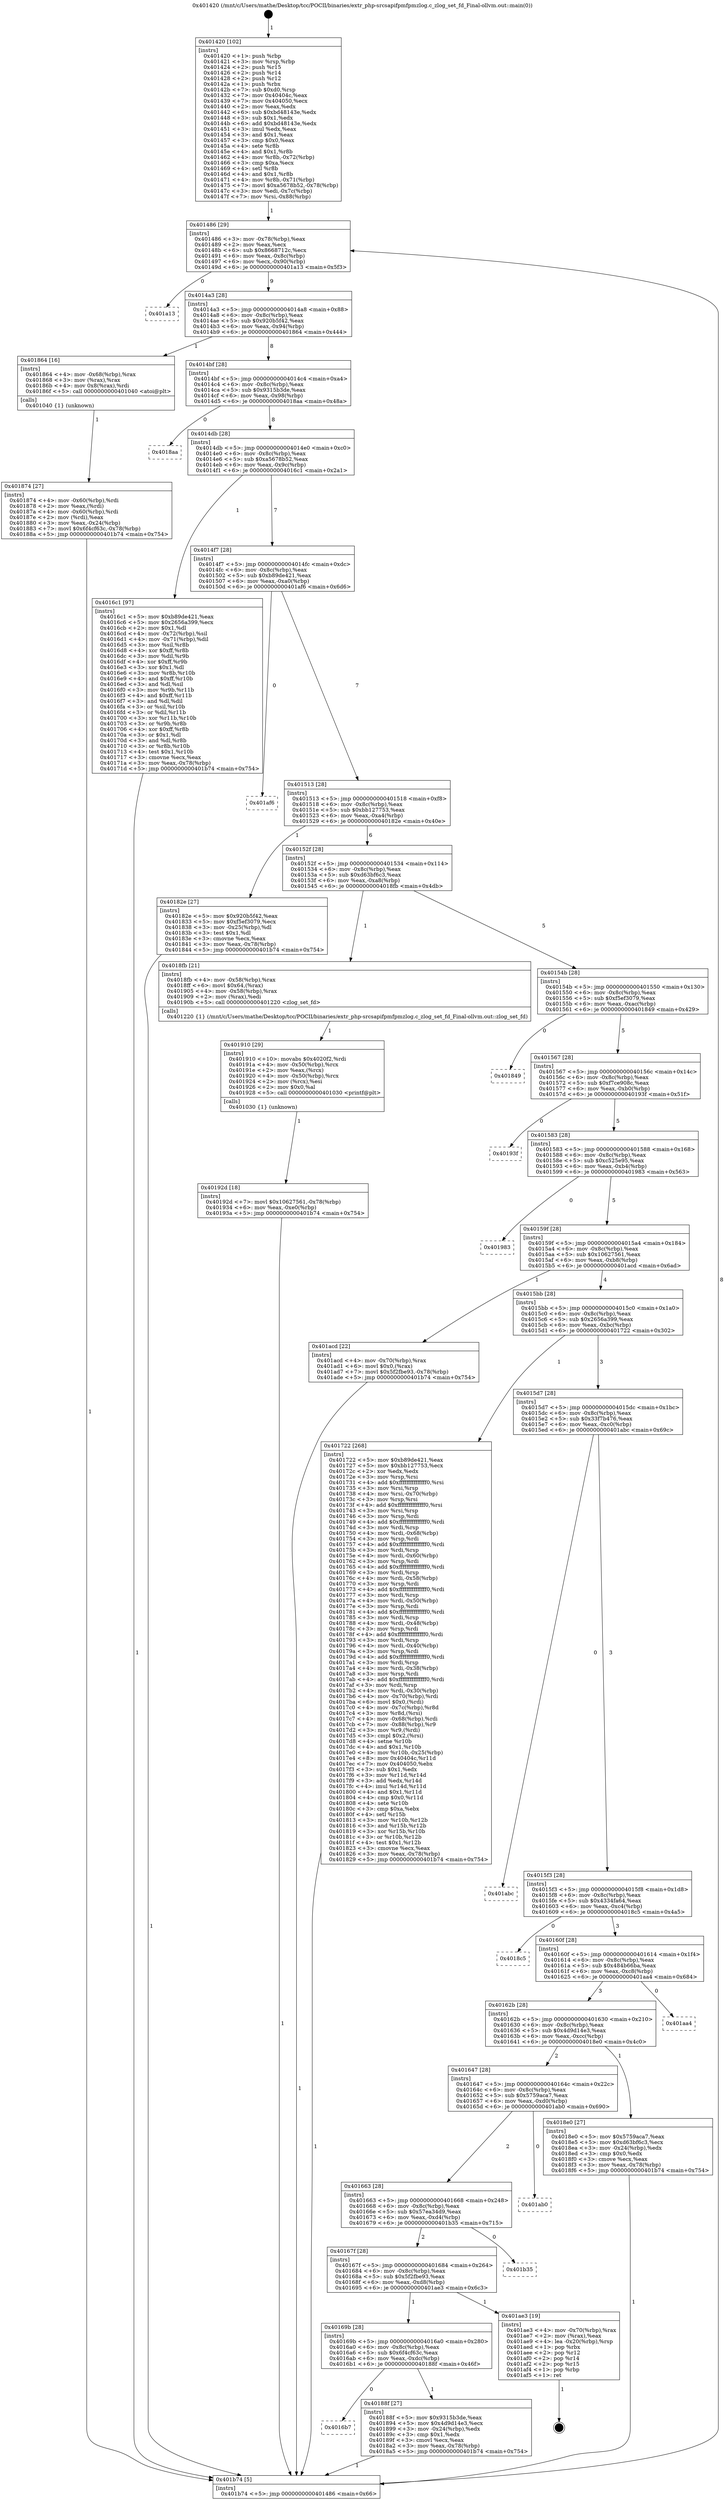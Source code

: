 digraph "0x401420" {
  label = "0x401420 (/mnt/c/Users/mathe/Desktop/tcc/POCII/binaries/extr_php-srcsapifpmfpmzlog.c_zlog_set_fd_Final-ollvm.out::main(0))"
  labelloc = "t"
  node[shape=record]

  Entry [label="",width=0.3,height=0.3,shape=circle,fillcolor=black,style=filled]
  "0x401486" [label="{
     0x401486 [29]\l
     | [instrs]\l
     &nbsp;&nbsp;0x401486 \<+3\>: mov -0x78(%rbp),%eax\l
     &nbsp;&nbsp;0x401489 \<+2\>: mov %eax,%ecx\l
     &nbsp;&nbsp;0x40148b \<+6\>: sub $0x8668712c,%ecx\l
     &nbsp;&nbsp;0x401491 \<+6\>: mov %eax,-0x8c(%rbp)\l
     &nbsp;&nbsp;0x401497 \<+6\>: mov %ecx,-0x90(%rbp)\l
     &nbsp;&nbsp;0x40149d \<+6\>: je 0000000000401a13 \<main+0x5f3\>\l
  }"]
  "0x401a13" [label="{
     0x401a13\l
  }", style=dashed]
  "0x4014a3" [label="{
     0x4014a3 [28]\l
     | [instrs]\l
     &nbsp;&nbsp;0x4014a3 \<+5\>: jmp 00000000004014a8 \<main+0x88\>\l
     &nbsp;&nbsp;0x4014a8 \<+6\>: mov -0x8c(%rbp),%eax\l
     &nbsp;&nbsp;0x4014ae \<+5\>: sub $0x920b5f42,%eax\l
     &nbsp;&nbsp;0x4014b3 \<+6\>: mov %eax,-0x94(%rbp)\l
     &nbsp;&nbsp;0x4014b9 \<+6\>: je 0000000000401864 \<main+0x444\>\l
  }"]
  Exit [label="",width=0.3,height=0.3,shape=circle,fillcolor=black,style=filled,peripheries=2]
  "0x401864" [label="{
     0x401864 [16]\l
     | [instrs]\l
     &nbsp;&nbsp;0x401864 \<+4\>: mov -0x68(%rbp),%rax\l
     &nbsp;&nbsp;0x401868 \<+3\>: mov (%rax),%rax\l
     &nbsp;&nbsp;0x40186b \<+4\>: mov 0x8(%rax),%rdi\l
     &nbsp;&nbsp;0x40186f \<+5\>: call 0000000000401040 \<atoi@plt\>\l
     | [calls]\l
     &nbsp;&nbsp;0x401040 \{1\} (unknown)\l
  }"]
  "0x4014bf" [label="{
     0x4014bf [28]\l
     | [instrs]\l
     &nbsp;&nbsp;0x4014bf \<+5\>: jmp 00000000004014c4 \<main+0xa4\>\l
     &nbsp;&nbsp;0x4014c4 \<+6\>: mov -0x8c(%rbp),%eax\l
     &nbsp;&nbsp;0x4014ca \<+5\>: sub $0x9315b3de,%eax\l
     &nbsp;&nbsp;0x4014cf \<+6\>: mov %eax,-0x98(%rbp)\l
     &nbsp;&nbsp;0x4014d5 \<+6\>: je 00000000004018aa \<main+0x48a\>\l
  }"]
  "0x40192d" [label="{
     0x40192d [18]\l
     | [instrs]\l
     &nbsp;&nbsp;0x40192d \<+7\>: movl $0x10627561,-0x78(%rbp)\l
     &nbsp;&nbsp;0x401934 \<+6\>: mov %eax,-0xe0(%rbp)\l
     &nbsp;&nbsp;0x40193a \<+5\>: jmp 0000000000401b74 \<main+0x754\>\l
  }"]
  "0x4018aa" [label="{
     0x4018aa\l
  }", style=dashed]
  "0x4014db" [label="{
     0x4014db [28]\l
     | [instrs]\l
     &nbsp;&nbsp;0x4014db \<+5\>: jmp 00000000004014e0 \<main+0xc0\>\l
     &nbsp;&nbsp;0x4014e0 \<+6\>: mov -0x8c(%rbp),%eax\l
     &nbsp;&nbsp;0x4014e6 \<+5\>: sub $0xa5678b52,%eax\l
     &nbsp;&nbsp;0x4014eb \<+6\>: mov %eax,-0x9c(%rbp)\l
     &nbsp;&nbsp;0x4014f1 \<+6\>: je 00000000004016c1 \<main+0x2a1\>\l
  }"]
  "0x401910" [label="{
     0x401910 [29]\l
     | [instrs]\l
     &nbsp;&nbsp;0x401910 \<+10\>: movabs $0x4020f2,%rdi\l
     &nbsp;&nbsp;0x40191a \<+4\>: mov -0x50(%rbp),%rcx\l
     &nbsp;&nbsp;0x40191e \<+2\>: mov %eax,(%rcx)\l
     &nbsp;&nbsp;0x401920 \<+4\>: mov -0x50(%rbp),%rcx\l
     &nbsp;&nbsp;0x401924 \<+2\>: mov (%rcx),%esi\l
     &nbsp;&nbsp;0x401926 \<+2\>: mov $0x0,%al\l
     &nbsp;&nbsp;0x401928 \<+5\>: call 0000000000401030 \<printf@plt\>\l
     | [calls]\l
     &nbsp;&nbsp;0x401030 \{1\} (unknown)\l
  }"]
  "0x4016c1" [label="{
     0x4016c1 [97]\l
     | [instrs]\l
     &nbsp;&nbsp;0x4016c1 \<+5\>: mov $0xb89de421,%eax\l
     &nbsp;&nbsp;0x4016c6 \<+5\>: mov $0x2656a399,%ecx\l
     &nbsp;&nbsp;0x4016cb \<+2\>: mov $0x1,%dl\l
     &nbsp;&nbsp;0x4016cd \<+4\>: mov -0x72(%rbp),%sil\l
     &nbsp;&nbsp;0x4016d1 \<+4\>: mov -0x71(%rbp),%dil\l
     &nbsp;&nbsp;0x4016d5 \<+3\>: mov %sil,%r8b\l
     &nbsp;&nbsp;0x4016d8 \<+4\>: xor $0xff,%r8b\l
     &nbsp;&nbsp;0x4016dc \<+3\>: mov %dil,%r9b\l
     &nbsp;&nbsp;0x4016df \<+4\>: xor $0xff,%r9b\l
     &nbsp;&nbsp;0x4016e3 \<+3\>: xor $0x1,%dl\l
     &nbsp;&nbsp;0x4016e6 \<+3\>: mov %r8b,%r10b\l
     &nbsp;&nbsp;0x4016e9 \<+4\>: and $0xff,%r10b\l
     &nbsp;&nbsp;0x4016ed \<+3\>: and %dl,%sil\l
     &nbsp;&nbsp;0x4016f0 \<+3\>: mov %r9b,%r11b\l
     &nbsp;&nbsp;0x4016f3 \<+4\>: and $0xff,%r11b\l
     &nbsp;&nbsp;0x4016f7 \<+3\>: and %dl,%dil\l
     &nbsp;&nbsp;0x4016fa \<+3\>: or %sil,%r10b\l
     &nbsp;&nbsp;0x4016fd \<+3\>: or %dil,%r11b\l
     &nbsp;&nbsp;0x401700 \<+3\>: xor %r11b,%r10b\l
     &nbsp;&nbsp;0x401703 \<+3\>: or %r9b,%r8b\l
     &nbsp;&nbsp;0x401706 \<+4\>: xor $0xff,%r8b\l
     &nbsp;&nbsp;0x40170a \<+3\>: or $0x1,%dl\l
     &nbsp;&nbsp;0x40170d \<+3\>: and %dl,%r8b\l
     &nbsp;&nbsp;0x401710 \<+3\>: or %r8b,%r10b\l
     &nbsp;&nbsp;0x401713 \<+4\>: test $0x1,%r10b\l
     &nbsp;&nbsp;0x401717 \<+3\>: cmovne %ecx,%eax\l
     &nbsp;&nbsp;0x40171a \<+3\>: mov %eax,-0x78(%rbp)\l
     &nbsp;&nbsp;0x40171d \<+5\>: jmp 0000000000401b74 \<main+0x754\>\l
  }"]
  "0x4014f7" [label="{
     0x4014f7 [28]\l
     | [instrs]\l
     &nbsp;&nbsp;0x4014f7 \<+5\>: jmp 00000000004014fc \<main+0xdc\>\l
     &nbsp;&nbsp;0x4014fc \<+6\>: mov -0x8c(%rbp),%eax\l
     &nbsp;&nbsp;0x401502 \<+5\>: sub $0xb89de421,%eax\l
     &nbsp;&nbsp;0x401507 \<+6\>: mov %eax,-0xa0(%rbp)\l
     &nbsp;&nbsp;0x40150d \<+6\>: je 0000000000401af6 \<main+0x6d6\>\l
  }"]
  "0x401b74" [label="{
     0x401b74 [5]\l
     | [instrs]\l
     &nbsp;&nbsp;0x401b74 \<+5\>: jmp 0000000000401486 \<main+0x66\>\l
  }"]
  "0x401420" [label="{
     0x401420 [102]\l
     | [instrs]\l
     &nbsp;&nbsp;0x401420 \<+1\>: push %rbp\l
     &nbsp;&nbsp;0x401421 \<+3\>: mov %rsp,%rbp\l
     &nbsp;&nbsp;0x401424 \<+2\>: push %r15\l
     &nbsp;&nbsp;0x401426 \<+2\>: push %r14\l
     &nbsp;&nbsp;0x401428 \<+2\>: push %r12\l
     &nbsp;&nbsp;0x40142a \<+1\>: push %rbx\l
     &nbsp;&nbsp;0x40142b \<+7\>: sub $0xd0,%rsp\l
     &nbsp;&nbsp;0x401432 \<+7\>: mov 0x40404c,%eax\l
     &nbsp;&nbsp;0x401439 \<+7\>: mov 0x404050,%ecx\l
     &nbsp;&nbsp;0x401440 \<+2\>: mov %eax,%edx\l
     &nbsp;&nbsp;0x401442 \<+6\>: sub $0xbd48143e,%edx\l
     &nbsp;&nbsp;0x401448 \<+3\>: sub $0x1,%edx\l
     &nbsp;&nbsp;0x40144b \<+6\>: add $0xbd48143e,%edx\l
     &nbsp;&nbsp;0x401451 \<+3\>: imul %edx,%eax\l
     &nbsp;&nbsp;0x401454 \<+3\>: and $0x1,%eax\l
     &nbsp;&nbsp;0x401457 \<+3\>: cmp $0x0,%eax\l
     &nbsp;&nbsp;0x40145a \<+4\>: sete %r8b\l
     &nbsp;&nbsp;0x40145e \<+4\>: and $0x1,%r8b\l
     &nbsp;&nbsp;0x401462 \<+4\>: mov %r8b,-0x72(%rbp)\l
     &nbsp;&nbsp;0x401466 \<+3\>: cmp $0xa,%ecx\l
     &nbsp;&nbsp;0x401469 \<+4\>: setl %r8b\l
     &nbsp;&nbsp;0x40146d \<+4\>: and $0x1,%r8b\l
     &nbsp;&nbsp;0x401471 \<+4\>: mov %r8b,-0x71(%rbp)\l
     &nbsp;&nbsp;0x401475 \<+7\>: movl $0xa5678b52,-0x78(%rbp)\l
     &nbsp;&nbsp;0x40147c \<+3\>: mov %edi,-0x7c(%rbp)\l
     &nbsp;&nbsp;0x40147f \<+7\>: mov %rsi,-0x88(%rbp)\l
  }"]
  "0x4016b7" [label="{
     0x4016b7\l
  }", style=dashed]
  "0x401af6" [label="{
     0x401af6\l
  }", style=dashed]
  "0x401513" [label="{
     0x401513 [28]\l
     | [instrs]\l
     &nbsp;&nbsp;0x401513 \<+5\>: jmp 0000000000401518 \<main+0xf8\>\l
     &nbsp;&nbsp;0x401518 \<+6\>: mov -0x8c(%rbp),%eax\l
     &nbsp;&nbsp;0x40151e \<+5\>: sub $0xbb127753,%eax\l
     &nbsp;&nbsp;0x401523 \<+6\>: mov %eax,-0xa4(%rbp)\l
     &nbsp;&nbsp;0x401529 \<+6\>: je 000000000040182e \<main+0x40e\>\l
  }"]
  "0x40188f" [label="{
     0x40188f [27]\l
     | [instrs]\l
     &nbsp;&nbsp;0x40188f \<+5\>: mov $0x9315b3de,%eax\l
     &nbsp;&nbsp;0x401894 \<+5\>: mov $0x4d9d14e3,%ecx\l
     &nbsp;&nbsp;0x401899 \<+3\>: mov -0x24(%rbp),%edx\l
     &nbsp;&nbsp;0x40189c \<+3\>: cmp $0x1,%edx\l
     &nbsp;&nbsp;0x40189f \<+3\>: cmovl %ecx,%eax\l
     &nbsp;&nbsp;0x4018a2 \<+3\>: mov %eax,-0x78(%rbp)\l
     &nbsp;&nbsp;0x4018a5 \<+5\>: jmp 0000000000401b74 \<main+0x754\>\l
  }"]
  "0x40182e" [label="{
     0x40182e [27]\l
     | [instrs]\l
     &nbsp;&nbsp;0x40182e \<+5\>: mov $0x920b5f42,%eax\l
     &nbsp;&nbsp;0x401833 \<+5\>: mov $0xf5ef3079,%ecx\l
     &nbsp;&nbsp;0x401838 \<+3\>: mov -0x25(%rbp),%dl\l
     &nbsp;&nbsp;0x40183b \<+3\>: test $0x1,%dl\l
     &nbsp;&nbsp;0x40183e \<+3\>: cmovne %ecx,%eax\l
     &nbsp;&nbsp;0x401841 \<+3\>: mov %eax,-0x78(%rbp)\l
     &nbsp;&nbsp;0x401844 \<+5\>: jmp 0000000000401b74 \<main+0x754\>\l
  }"]
  "0x40152f" [label="{
     0x40152f [28]\l
     | [instrs]\l
     &nbsp;&nbsp;0x40152f \<+5\>: jmp 0000000000401534 \<main+0x114\>\l
     &nbsp;&nbsp;0x401534 \<+6\>: mov -0x8c(%rbp),%eax\l
     &nbsp;&nbsp;0x40153a \<+5\>: sub $0xd63bf6c3,%eax\l
     &nbsp;&nbsp;0x40153f \<+6\>: mov %eax,-0xa8(%rbp)\l
     &nbsp;&nbsp;0x401545 \<+6\>: je 00000000004018fb \<main+0x4db\>\l
  }"]
  "0x40169b" [label="{
     0x40169b [28]\l
     | [instrs]\l
     &nbsp;&nbsp;0x40169b \<+5\>: jmp 00000000004016a0 \<main+0x280\>\l
     &nbsp;&nbsp;0x4016a0 \<+6\>: mov -0x8c(%rbp),%eax\l
     &nbsp;&nbsp;0x4016a6 \<+5\>: sub $0x6f4cf63c,%eax\l
     &nbsp;&nbsp;0x4016ab \<+6\>: mov %eax,-0xdc(%rbp)\l
     &nbsp;&nbsp;0x4016b1 \<+6\>: je 000000000040188f \<main+0x46f\>\l
  }"]
  "0x4018fb" [label="{
     0x4018fb [21]\l
     | [instrs]\l
     &nbsp;&nbsp;0x4018fb \<+4\>: mov -0x58(%rbp),%rax\l
     &nbsp;&nbsp;0x4018ff \<+6\>: movl $0x64,(%rax)\l
     &nbsp;&nbsp;0x401905 \<+4\>: mov -0x58(%rbp),%rax\l
     &nbsp;&nbsp;0x401909 \<+2\>: mov (%rax),%edi\l
     &nbsp;&nbsp;0x40190b \<+5\>: call 0000000000401220 \<zlog_set_fd\>\l
     | [calls]\l
     &nbsp;&nbsp;0x401220 \{1\} (/mnt/c/Users/mathe/Desktop/tcc/POCII/binaries/extr_php-srcsapifpmfpmzlog.c_zlog_set_fd_Final-ollvm.out::zlog_set_fd)\l
  }"]
  "0x40154b" [label="{
     0x40154b [28]\l
     | [instrs]\l
     &nbsp;&nbsp;0x40154b \<+5\>: jmp 0000000000401550 \<main+0x130\>\l
     &nbsp;&nbsp;0x401550 \<+6\>: mov -0x8c(%rbp),%eax\l
     &nbsp;&nbsp;0x401556 \<+5\>: sub $0xf5ef3079,%eax\l
     &nbsp;&nbsp;0x40155b \<+6\>: mov %eax,-0xac(%rbp)\l
     &nbsp;&nbsp;0x401561 \<+6\>: je 0000000000401849 \<main+0x429\>\l
  }"]
  "0x401ae3" [label="{
     0x401ae3 [19]\l
     | [instrs]\l
     &nbsp;&nbsp;0x401ae3 \<+4\>: mov -0x70(%rbp),%rax\l
     &nbsp;&nbsp;0x401ae7 \<+2\>: mov (%rax),%eax\l
     &nbsp;&nbsp;0x401ae9 \<+4\>: lea -0x20(%rbp),%rsp\l
     &nbsp;&nbsp;0x401aed \<+1\>: pop %rbx\l
     &nbsp;&nbsp;0x401aee \<+2\>: pop %r12\l
     &nbsp;&nbsp;0x401af0 \<+2\>: pop %r14\l
     &nbsp;&nbsp;0x401af2 \<+2\>: pop %r15\l
     &nbsp;&nbsp;0x401af4 \<+1\>: pop %rbp\l
     &nbsp;&nbsp;0x401af5 \<+1\>: ret\l
  }"]
  "0x401849" [label="{
     0x401849\l
  }", style=dashed]
  "0x401567" [label="{
     0x401567 [28]\l
     | [instrs]\l
     &nbsp;&nbsp;0x401567 \<+5\>: jmp 000000000040156c \<main+0x14c\>\l
     &nbsp;&nbsp;0x40156c \<+6\>: mov -0x8c(%rbp),%eax\l
     &nbsp;&nbsp;0x401572 \<+5\>: sub $0xf7ce908c,%eax\l
     &nbsp;&nbsp;0x401577 \<+6\>: mov %eax,-0xb0(%rbp)\l
     &nbsp;&nbsp;0x40157d \<+6\>: je 000000000040193f \<main+0x51f\>\l
  }"]
  "0x40167f" [label="{
     0x40167f [28]\l
     | [instrs]\l
     &nbsp;&nbsp;0x40167f \<+5\>: jmp 0000000000401684 \<main+0x264\>\l
     &nbsp;&nbsp;0x401684 \<+6\>: mov -0x8c(%rbp),%eax\l
     &nbsp;&nbsp;0x40168a \<+5\>: sub $0x5f2fbe93,%eax\l
     &nbsp;&nbsp;0x40168f \<+6\>: mov %eax,-0xd8(%rbp)\l
     &nbsp;&nbsp;0x401695 \<+6\>: je 0000000000401ae3 \<main+0x6c3\>\l
  }"]
  "0x40193f" [label="{
     0x40193f\l
  }", style=dashed]
  "0x401583" [label="{
     0x401583 [28]\l
     | [instrs]\l
     &nbsp;&nbsp;0x401583 \<+5\>: jmp 0000000000401588 \<main+0x168\>\l
     &nbsp;&nbsp;0x401588 \<+6\>: mov -0x8c(%rbp),%eax\l
     &nbsp;&nbsp;0x40158e \<+5\>: sub $0xc525e95,%eax\l
     &nbsp;&nbsp;0x401593 \<+6\>: mov %eax,-0xb4(%rbp)\l
     &nbsp;&nbsp;0x401599 \<+6\>: je 0000000000401983 \<main+0x563\>\l
  }"]
  "0x401b35" [label="{
     0x401b35\l
  }", style=dashed]
  "0x401983" [label="{
     0x401983\l
  }", style=dashed]
  "0x40159f" [label="{
     0x40159f [28]\l
     | [instrs]\l
     &nbsp;&nbsp;0x40159f \<+5\>: jmp 00000000004015a4 \<main+0x184\>\l
     &nbsp;&nbsp;0x4015a4 \<+6\>: mov -0x8c(%rbp),%eax\l
     &nbsp;&nbsp;0x4015aa \<+5\>: sub $0x10627561,%eax\l
     &nbsp;&nbsp;0x4015af \<+6\>: mov %eax,-0xb8(%rbp)\l
     &nbsp;&nbsp;0x4015b5 \<+6\>: je 0000000000401acd \<main+0x6ad\>\l
  }"]
  "0x401663" [label="{
     0x401663 [28]\l
     | [instrs]\l
     &nbsp;&nbsp;0x401663 \<+5\>: jmp 0000000000401668 \<main+0x248\>\l
     &nbsp;&nbsp;0x401668 \<+6\>: mov -0x8c(%rbp),%eax\l
     &nbsp;&nbsp;0x40166e \<+5\>: sub $0x57ea34d9,%eax\l
     &nbsp;&nbsp;0x401673 \<+6\>: mov %eax,-0xd4(%rbp)\l
     &nbsp;&nbsp;0x401679 \<+6\>: je 0000000000401b35 \<main+0x715\>\l
  }"]
  "0x401acd" [label="{
     0x401acd [22]\l
     | [instrs]\l
     &nbsp;&nbsp;0x401acd \<+4\>: mov -0x70(%rbp),%rax\l
     &nbsp;&nbsp;0x401ad1 \<+6\>: movl $0x0,(%rax)\l
     &nbsp;&nbsp;0x401ad7 \<+7\>: movl $0x5f2fbe93,-0x78(%rbp)\l
     &nbsp;&nbsp;0x401ade \<+5\>: jmp 0000000000401b74 \<main+0x754\>\l
  }"]
  "0x4015bb" [label="{
     0x4015bb [28]\l
     | [instrs]\l
     &nbsp;&nbsp;0x4015bb \<+5\>: jmp 00000000004015c0 \<main+0x1a0\>\l
     &nbsp;&nbsp;0x4015c0 \<+6\>: mov -0x8c(%rbp),%eax\l
     &nbsp;&nbsp;0x4015c6 \<+5\>: sub $0x2656a399,%eax\l
     &nbsp;&nbsp;0x4015cb \<+6\>: mov %eax,-0xbc(%rbp)\l
     &nbsp;&nbsp;0x4015d1 \<+6\>: je 0000000000401722 \<main+0x302\>\l
  }"]
  "0x401ab0" [label="{
     0x401ab0\l
  }", style=dashed]
  "0x401722" [label="{
     0x401722 [268]\l
     | [instrs]\l
     &nbsp;&nbsp;0x401722 \<+5\>: mov $0xb89de421,%eax\l
     &nbsp;&nbsp;0x401727 \<+5\>: mov $0xbb127753,%ecx\l
     &nbsp;&nbsp;0x40172c \<+2\>: xor %edx,%edx\l
     &nbsp;&nbsp;0x40172e \<+3\>: mov %rsp,%rsi\l
     &nbsp;&nbsp;0x401731 \<+4\>: add $0xfffffffffffffff0,%rsi\l
     &nbsp;&nbsp;0x401735 \<+3\>: mov %rsi,%rsp\l
     &nbsp;&nbsp;0x401738 \<+4\>: mov %rsi,-0x70(%rbp)\l
     &nbsp;&nbsp;0x40173c \<+3\>: mov %rsp,%rsi\l
     &nbsp;&nbsp;0x40173f \<+4\>: add $0xfffffffffffffff0,%rsi\l
     &nbsp;&nbsp;0x401743 \<+3\>: mov %rsi,%rsp\l
     &nbsp;&nbsp;0x401746 \<+3\>: mov %rsp,%rdi\l
     &nbsp;&nbsp;0x401749 \<+4\>: add $0xfffffffffffffff0,%rdi\l
     &nbsp;&nbsp;0x40174d \<+3\>: mov %rdi,%rsp\l
     &nbsp;&nbsp;0x401750 \<+4\>: mov %rdi,-0x68(%rbp)\l
     &nbsp;&nbsp;0x401754 \<+3\>: mov %rsp,%rdi\l
     &nbsp;&nbsp;0x401757 \<+4\>: add $0xfffffffffffffff0,%rdi\l
     &nbsp;&nbsp;0x40175b \<+3\>: mov %rdi,%rsp\l
     &nbsp;&nbsp;0x40175e \<+4\>: mov %rdi,-0x60(%rbp)\l
     &nbsp;&nbsp;0x401762 \<+3\>: mov %rsp,%rdi\l
     &nbsp;&nbsp;0x401765 \<+4\>: add $0xfffffffffffffff0,%rdi\l
     &nbsp;&nbsp;0x401769 \<+3\>: mov %rdi,%rsp\l
     &nbsp;&nbsp;0x40176c \<+4\>: mov %rdi,-0x58(%rbp)\l
     &nbsp;&nbsp;0x401770 \<+3\>: mov %rsp,%rdi\l
     &nbsp;&nbsp;0x401773 \<+4\>: add $0xfffffffffffffff0,%rdi\l
     &nbsp;&nbsp;0x401777 \<+3\>: mov %rdi,%rsp\l
     &nbsp;&nbsp;0x40177a \<+4\>: mov %rdi,-0x50(%rbp)\l
     &nbsp;&nbsp;0x40177e \<+3\>: mov %rsp,%rdi\l
     &nbsp;&nbsp;0x401781 \<+4\>: add $0xfffffffffffffff0,%rdi\l
     &nbsp;&nbsp;0x401785 \<+3\>: mov %rdi,%rsp\l
     &nbsp;&nbsp;0x401788 \<+4\>: mov %rdi,-0x48(%rbp)\l
     &nbsp;&nbsp;0x40178c \<+3\>: mov %rsp,%rdi\l
     &nbsp;&nbsp;0x40178f \<+4\>: add $0xfffffffffffffff0,%rdi\l
     &nbsp;&nbsp;0x401793 \<+3\>: mov %rdi,%rsp\l
     &nbsp;&nbsp;0x401796 \<+4\>: mov %rdi,-0x40(%rbp)\l
     &nbsp;&nbsp;0x40179a \<+3\>: mov %rsp,%rdi\l
     &nbsp;&nbsp;0x40179d \<+4\>: add $0xfffffffffffffff0,%rdi\l
     &nbsp;&nbsp;0x4017a1 \<+3\>: mov %rdi,%rsp\l
     &nbsp;&nbsp;0x4017a4 \<+4\>: mov %rdi,-0x38(%rbp)\l
     &nbsp;&nbsp;0x4017a8 \<+3\>: mov %rsp,%rdi\l
     &nbsp;&nbsp;0x4017ab \<+4\>: add $0xfffffffffffffff0,%rdi\l
     &nbsp;&nbsp;0x4017af \<+3\>: mov %rdi,%rsp\l
     &nbsp;&nbsp;0x4017b2 \<+4\>: mov %rdi,-0x30(%rbp)\l
     &nbsp;&nbsp;0x4017b6 \<+4\>: mov -0x70(%rbp),%rdi\l
     &nbsp;&nbsp;0x4017ba \<+6\>: movl $0x0,(%rdi)\l
     &nbsp;&nbsp;0x4017c0 \<+4\>: mov -0x7c(%rbp),%r8d\l
     &nbsp;&nbsp;0x4017c4 \<+3\>: mov %r8d,(%rsi)\l
     &nbsp;&nbsp;0x4017c7 \<+4\>: mov -0x68(%rbp),%rdi\l
     &nbsp;&nbsp;0x4017cb \<+7\>: mov -0x88(%rbp),%r9\l
     &nbsp;&nbsp;0x4017d2 \<+3\>: mov %r9,(%rdi)\l
     &nbsp;&nbsp;0x4017d5 \<+3\>: cmpl $0x2,(%rsi)\l
     &nbsp;&nbsp;0x4017d8 \<+4\>: setne %r10b\l
     &nbsp;&nbsp;0x4017dc \<+4\>: and $0x1,%r10b\l
     &nbsp;&nbsp;0x4017e0 \<+4\>: mov %r10b,-0x25(%rbp)\l
     &nbsp;&nbsp;0x4017e4 \<+8\>: mov 0x40404c,%r11d\l
     &nbsp;&nbsp;0x4017ec \<+7\>: mov 0x404050,%ebx\l
     &nbsp;&nbsp;0x4017f3 \<+3\>: sub $0x1,%edx\l
     &nbsp;&nbsp;0x4017f6 \<+3\>: mov %r11d,%r14d\l
     &nbsp;&nbsp;0x4017f9 \<+3\>: add %edx,%r14d\l
     &nbsp;&nbsp;0x4017fc \<+4\>: imul %r14d,%r11d\l
     &nbsp;&nbsp;0x401800 \<+4\>: and $0x1,%r11d\l
     &nbsp;&nbsp;0x401804 \<+4\>: cmp $0x0,%r11d\l
     &nbsp;&nbsp;0x401808 \<+4\>: sete %r10b\l
     &nbsp;&nbsp;0x40180c \<+3\>: cmp $0xa,%ebx\l
     &nbsp;&nbsp;0x40180f \<+4\>: setl %r15b\l
     &nbsp;&nbsp;0x401813 \<+3\>: mov %r10b,%r12b\l
     &nbsp;&nbsp;0x401816 \<+3\>: and %r15b,%r12b\l
     &nbsp;&nbsp;0x401819 \<+3\>: xor %r15b,%r10b\l
     &nbsp;&nbsp;0x40181c \<+3\>: or %r10b,%r12b\l
     &nbsp;&nbsp;0x40181f \<+4\>: test $0x1,%r12b\l
     &nbsp;&nbsp;0x401823 \<+3\>: cmovne %ecx,%eax\l
     &nbsp;&nbsp;0x401826 \<+3\>: mov %eax,-0x78(%rbp)\l
     &nbsp;&nbsp;0x401829 \<+5\>: jmp 0000000000401b74 \<main+0x754\>\l
  }"]
  "0x4015d7" [label="{
     0x4015d7 [28]\l
     | [instrs]\l
     &nbsp;&nbsp;0x4015d7 \<+5\>: jmp 00000000004015dc \<main+0x1bc\>\l
     &nbsp;&nbsp;0x4015dc \<+6\>: mov -0x8c(%rbp),%eax\l
     &nbsp;&nbsp;0x4015e2 \<+5\>: sub $0x33f7b476,%eax\l
     &nbsp;&nbsp;0x4015e7 \<+6\>: mov %eax,-0xc0(%rbp)\l
     &nbsp;&nbsp;0x4015ed \<+6\>: je 0000000000401abc \<main+0x69c\>\l
  }"]
  "0x401647" [label="{
     0x401647 [28]\l
     | [instrs]\l
     &nbsp;&nbsp;0x401647 \<+5\>: jmp 000000000040164c \<main+0x22c\>\l
     &nbsp;&nbsp;0x40164c \<+6\>: mov -0x8c(%rbp),%eax\l
     &nbsp;&nbsp;0x401652 \<+5\>: sub $0x5759aca7,%eax\l
     &nbsp;&nbsp;0x401657 \<+6\>: mov %eax,-0xd0(%rbp)\l
     &nbsp;&nbsp;0x40165d \<+6\>: je 0000000000401ab0 \<main+0x690\>\l
  }"]
  "0x401874" [label="{
     0x401874 [27]\l
     | [instrs]\l
     &nbsp;&nbsp;0x401874 \<+4\>: mov -0x60(%rbp),%rdi\l
     &nbsp;&nbsp;0x401878 \<+2\>: mov %eax,(%rdi)\l
     &nbsp;&nbsp;0x40187a \<+4\>: mov -0x60(%rbp),%rdi\l
     &nbsp;&nbsp;0x40187e \<+2\>: mov (%rdi),%eax\l
     &nbsp;&nbsp;0x401880 \<+3\>: mov %eax,-0x24(%rbp)\l
     &nbsp;&nbsp;0x401883 \<+7\>: movl $0x6f4cf63c,-0x78(%rbp)\l
     &nbsp;&nbsp;0x40188a \<+5\>: jmp 0000000000401b74 \<main+0x754\>\l
  }"]
  "0x4018e0" [label="{
     0x4018e0 [27]\l
     | [instrs]\l
     &nbsp;&nbsp;0x4018e0 \<+5\>: mov $0x5759aca7,%eax\l
     &nbsp;&nbsp;0x4018e5 \<+5\>: mov $0xd63bf6c3,%ecx\l
     &nbsp;&nbsp;0x4018ea \<+3\>: mov -0x24(%rbp),%edx\l
     &nbsp;&nbsp;0x4018ed \<+3\>: cmp $0x0,%edx\l
     &nbsp;&nbsp;0x4018f0 \<+3\>: cmove %ecx,%eax\l
     &nbsp;&nbsp;0x4018f3 \<+3\>: mov %eax,-0x78(%rbp)\l
     &nbsp;&nbsp;0x4018f6 \<+5\>: jmp 0000000000401b74 \<main+0x754\>\l
  }"]
  "0x401abc" [label="{
     0x401abc\l
  }", style=dashed]
  "0x4015f3" [label="{
     0x4015f3 [28]\l
     | [instrs]\l
     &nbsp;&nbsp;0x4015f3 \<+5\>: jmp 00000000004015f8 \<main+0x1d8\>\l
     &nbsp;&nbsp;0x4015f8 \<+6\>: mov -0x8c(%rbp),%eax\l
     &nbsp;&nbsp;0x4015fe \<+5\>: sub $0x4334fa64,%eax\l
     &nbsp;&nbsp;0x401603 \<+6\>: mov %eax,-0xc4(%rbp)\l
     &nbsp;&nbsp;0x401609 \<+6\>: je 00000000004018c5 \<main+0x4a5\>\l
  }"]
  "0x40162b" [label="{
     0x40162b [28]\l
     | [instrs]\l
     &nbsp;&nbsp;0x40162b \<+5\>: jmp 0000000000401630 \<main+0x210\>\l
     &nbsp;&nbsp;0x401630 \<+6\>: mov -0x8c(%rbp),%eax\l
     &nbsp;&nbsp;0x401636 \<+5\>: sub $0x4d9d14e3,%eax\l
     &nbsp;&nbsp;0x40163b \<+6\>: mov %eax,-0xcc(%rbp)\l
     &nbsp;&nbsp;0x401641 \<+6\>: je 00000000004018e0 \<main+0x4c0\>\l
  }"]
  "0x4018c5" [label="{
     0x4018c5\l
  }", style=dashed]
  "0x40160f" [label="{
     0x40160f [28]\l
     | [instrs]\l
     &nbsp;&nbsp;0x40160f \<+5\>: jmp 0000000000401614 \<main+0x1f4\>\l
     &nbsp;&nbsp;0x401614 \<+6\>: mov -0x8c(%rbp),%eax\l
     &nbsp;&nbsp;0x40161a \<+5\>: sub $0x484b66ba,%eax\l
     &nbsp;&nbsp;0x40161f \<+6\>: mov %eax,-0xc8(%rbp)\l
     &nbsp;&nbsp;0x401625 \<+6\>: je 0000000000401aa4 \<main+0x684\>\l
  }"]
  "0x401aa4" [label="{
     0x401aa4\l
  }", style=dashed]
  Entry -> "0x401420" [label=" 1"]
  "0x401486" -> "0x401a13" [label=" 0"]
  "0x401486" -> "0x4014a3" [label=" 9"]
  "0x401ae3" -> Exit [label=" 1"]
  "0x4014a3" -> "0x401864" [label=" 1"]
  "0x4014a3" -> "0x4014bf" [label=" 8"]
  "0x401acd" -> "0x401b74" [label=" 1"]
  "0x4014bf" -> "0x4018aa" [label=" 0"]
  "0x4014bf" -> "0x4014db" [label=" 8"]
  "0x40192d" -> "0x401b74" [label=" 1"]
  "0x4014db" -> "0x4016c1" [label=" 1"]
  "0x4014db" -> "0x4014f7" [label=" 7"]
  "0x4016c1" -> "0x401b74" [label=" 1"]
  "0x401420" -> "0x401486" [label=" 1"]
  "0x401b74" -> "0x401486" [label=" 8"]
  "0x401910" -> "0x40192d" [label=" 1"]
  "0x4014f7" -> "0x401af6" [label=" 0"]
  "0x4014f7" -> "0x401513" [label=" 7"]
  "0x4018fb" -> "0x401910" [label=" 1"]
  "0x401513" -> "0x40182e" [label=" 1"]
  "0x401513" -> "0x40152f" [label=" 6"]
  "0x4018e0" -> "0x401b74" [label=" 1"]
  "0x40152f" -> "0x4018fb" [label=" 1"]
  "0x40152f" -> "0x40154b" [label=" 5"]
  "0x40169b" -> "0x4016b7" [label=" 0"]
  "0x40154b" -> "0x401849" [label=" 0"]
  "0x40154b" -> "0x401567" [label=" 5"]
  "0x40169b" -> "0x40188f" [label=" 1"]
  "0x401567" -> "0x40193f" [label=" 0"]
  "0x401567" -> "0x401583" [label=" 5"]
  "0x40167f" -> "0x40169b" [label=" 1"]
  "0x401583" -> "0x401983" [label=" 0"]
  "0x401583" -> "0x40159f" [label=" 5"]
  "0x40167f" -> "0x401ae3" [label=" 1"]
  "0x40159f" -> "0x401acd" [label=" 1"]
  "0x40159f" -> "0x4015bb" [label=" 4"]
  "0x401663" -> "0x40167f" [label=" 2"]
  "0x4015bb" -> "0x401722" [label=" 1"]
  "0x4015bb" -> "0x4015d7" [label=" 3"]
  "0x401663" -> "0x401b35" [label=" 0"]
  "0x401722" -> "0x401b74" [label=" 1"]
  "0x40182e" -> "0x401b74" [label=" 1"]
  "0x401864" -> "0x401874" [label=" 1"]
  "0x401874" -> "0x401b74" [label=" 1"]
  "0x401647" -> "0x401663" [label=" 2"]
  "0x4015d7" -> "0x401abc" [label=" 0"]
  "0x4015d7" -> "0x4015f3" [label=" 3"]
  "0x401647" -> "0x401ab0" [label=" 0"]
  "0x4015f3" -> "0x4018c5" [label=" 0"]
  "0x4015f3" -> "0x40160f" [label=" 3"]
  "0x40162b" -> "0x401647" [label=" 2"]
  "0x40160f" -> "0x401aa4" [label=" 0"]
  "0x40160f" -> "0x40162b" [label=" 3"]
  "0x40188f" -> "0x401b74" [label=" 1"]
  "0x40162b" -> "0x4018e0" [label=" 1"]
}
